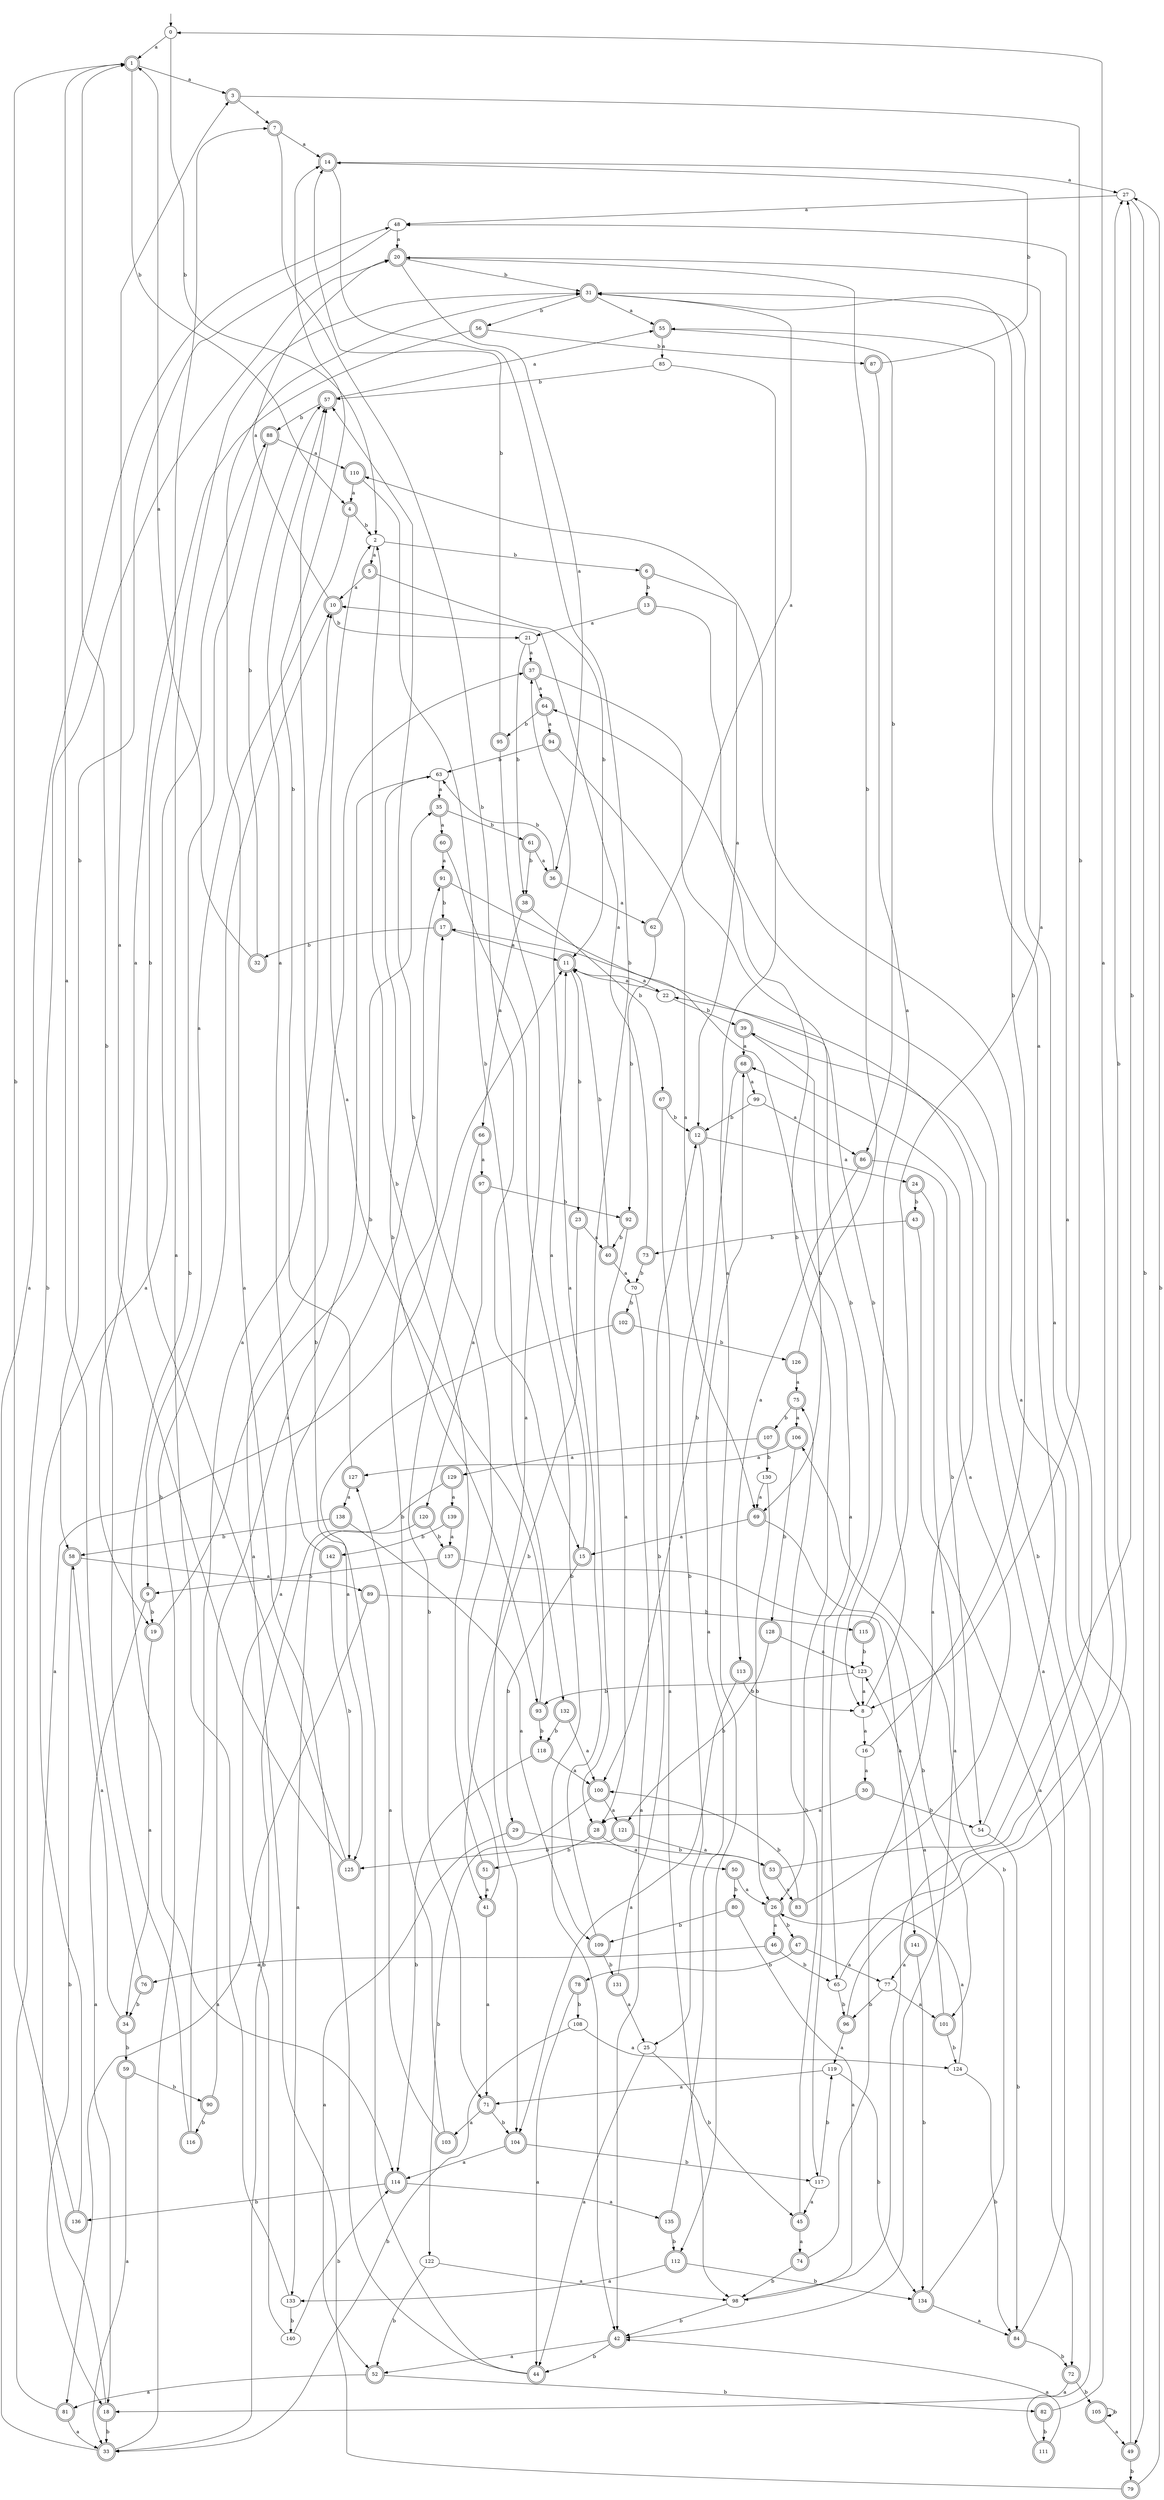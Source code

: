 digraph RandomDFA {
  __start0 [label="", shape=none];
  __start0 -> 0 [label=""];
  0 [shape=circle]
  0 -> 1 [label="a"]
  0 -> 2 [label="b"]
  1 [shape=doublecircle]
  1 -> 3 [label="a"]
  1 -> 4 [label="b"]
  2
  2 -> 5 [label="a"]
  2 -> 6 [label="b"]
  3 [shape=doublecircle]
  3 -> 7 [label="a"]
  3 -> 8 [label="b"]
  4 [shape=doublecircle]
  4 -> 9 [label="a"]
  4 -> 2 [label="b"]
  5 [shape=doublecircle]
  5 -> 10 [label="a"]
  5 -> 11 [label="b"]
  6 [shape=doublecircle]
  6 -> 12 [label="a"]
  6 -> 13 [label="b"]
  7 [shape=doublecircle]
  7 -> 14 [label="a"]
  7 -> 15 [label="b"]
  8
  8 -> 16 [label="a"]
  8 -> 17 [label="b"]
  9 [shape=doublecircle]
  9 -> 18 [label="a"]
  9 -> 19 [label="b"]
  10 [shape=doublecircle]
  10 -> 20 [label="a"]
  10 -> 21 [label="b"]
  11 [shape=doublecircle]
  11 -> 22 [label="a"]
  11 -> 23 [label="b"]
  12 [shape=doublecircle]
  12 -> 24 [label="a"]
  12 -> 25 [label="b"]
  13 [shape=doublecircle]
  13 -> 21 [label="a"]
  13 -> 26 [label="b"]
  14 [shape=doublecircle]
  14 -> 27 [label="a"]
  14 -> 28 [label="b"]
  15 [shape=doublecircle]
  15 -> 11 [label="a"]
  15 -> 29 [label="b"]
  16
  16 -> 30 [label="a"]
  16 -> 31 [label="b"]
  17 [shape=doublecircle]
  17 -> 11 [label="a"]
  17 -> 32 [label="b"]
  18 [shape=doublecircle]
  18 -> 11 [label="a"]
  18 -> 33 [label="b"]
  19 [shape=doublecircle]
  19 -> 34 [label="a"]
  19 -> 35 [label="b"]
  20 [shape=doublecircle]
  20 -> 36 [label="a"]
  20 -> 31 [label="b"]
  21
  21 -> 37 [label="a"]
  21 -> 38 [label="b"]
  22
  22 -> 11 [label="a"]
  22 -> 39 [label="b"]
  23 [shape=doublecircle]
  23 -> 40 [label="a"]
  23 -> 41 [label="b"]
  24 [shape=doublecircle]
  24 -> 42 [label="a"]
  24 -> 43 [label="b"]
  25
  25 -> 44 [label="a"]
  25 -> 45 [label="b"]
  26 [shape=doublecircle]
  26 -> 46 [label="a"]
  26 -> 47 [label="b"]
  27
  27 -> 48 [label="a"]
  27 -> 49 [label="b"]
  28 [shape=doublecircle]
  28 -> 50 [label="a"]
  28 -> 51 [label="b"]
  29 [shape=doublecircle]
  29 -> 52 [label="a"]
  29 -> 53 [label="b"]
  30 [shape=doublecircle]
  30 -> 28 [label="a"]
  30 -> 54 [label="b"]
  31 [shape=doublecircle]
  31 -> 55 [label="a"]
  31 -> 56 [label="b"]
  32 [shape=doublecircle]
  32 -> 1 [label="a"]
  32 -> 57 [label="b"]
  33 [shape=doublecircle]
  33 -> 48 [label="a"]
  33 -> 10 [label="b"]
  34 [shape=doublecircle]
  34 -> 58 [label="a"]
  34 -> 59 [label="b"]
  35 [shape=doublecircle]
  35 -> 60 [label="a"]
  35 -> 61 [label="b"]
  36 [shape=doublecircle]
  36 -> 62 [label="a"]
  36 -> 63 [label="b"]
  37 [shape=doublecircle]
  37 -> 64 [label="a"]
  37 -> 65 [label="b"]
  38 [shape=doublecircle]
  38 -> 66 [label="a"]
  38 -> 67 [label="b"]
  39 [shape=doublecircle]
  39 -> 68 [label="a"]
  39 -> 69 [label="b"]
  40 [shape=doublecircle]
  40 -> 70 [label="a"]
  40 -> 11 [label="b"]
  41 [shape=doublecircle]
  41 -> 71 [label="a"]
  41 -> 57 [label="b"]
  42 [shape=doublecircle]
  42 -> 52 [label="a"]
  42 -> 44 [label="b"]
  43 [shape=doublecircle]
  43 -> 72 [label="a"]
  43 -> 73 [label="b"]
  44 [shape=doublecircle]
  44 -> 31 [label="a"]
  44 -> 57 [label="b"]
  45 [shape=doublecircle]
  45 -> 74 [label="a"]
  45 -> 75 [label="b"]
  46 [shape=doublecircle]
  46 -> 76 [label="a"]
  46 -> 65 [label="b"]
  47 [shape=doublecircle]
  47 -> 77 [label="a"]
  47 -> 78 [label="b"]
  48
  48 -> 20 [label="a"]
  48 -> 58 [label="b"]
  49 [shape=doublecircle]
  49 -> 31 [label="a"]
  49 -> 79 [label="b"]
  50 [shape=doublecircle]
  50 -> 26 [label="a"]
  50 -> 80 [label="b"]
  51 [shape=doublecircle]
  51 -> 41 [label="a"]
  51 -> 2 [label="b"]
  52 [shape=doublecircle]
  52 -> 81 [label="a"]
  52 -> 82 [label="b"]
  53 [shape=doublecircle]
  53 -> 83 [label="a"]
  53 -> 27 [label="b"]
  54
  54 -> 55 [label="a"]
  54 -> 84 [label="b"]
  55 [shape=doublecircle]
  55 -> 85 [label="a"]
  55 -> 86 [label="b"]
  56 [shape=doublecircle]
  56 -> 19 [label="a"]
  56 -> 87 [label="b"]
  57 [shape=doublecircle]
  57 -> 55 [label="a"]
  57 -> 88 [label="b"]
  58 [shape=doublecircle]
  58 -> 89 [label="a"]
  58 -> 18 [label="b"]
  59 [shape=doublecircle]
  59 -> 33 [label="a"]
  59 -> 90 [label="b"]
  60 [shape=doublecircle]
  60 -> 91 [label="a"]
  60 -> 42 [label="b"]
  61 [shape=doublecircle]
  61 -> 36 [label="a"]
  61 -> 38 [label="b"]
  62 [shape=doublecircle]
  62 -> 31 [label="a"]
  62 -> 92 [label="b"]
  63
  63 -> 35 [label="a"]
  63 -> 93 [label="b"]
  64 [shape=doublecircle]
  64 -> 94 [label="a"]
  64 -> 95 [label="b"]
  65
  65 -> 0 [label="a"]
  65 -> 96 [label="b"]
  66 [shape=doublecircle]
  66 -> 97 [label="a"]
  66 -> 71 [label="b"]
  67 [shape=doublecircle]
  67 -> 98 [label="a"]
  67 -> 12 [label="b"]
  68 [shape=doublecircle]
  68 -> 99 [label="a"]
  68 -> 100 [label="b"]
  69 [shape=doublecircle]
  69 -> 15 [label="a"]
  69 -> 101 [label="b"]
  70
  70 -> 42 [label="a"]
  70 -> 102 [label="b"]
  71 [shape=doublecircle]
  71 -> 103 [label="a"]
  71 -> 104 [label="b"]
  72 [shape=doublecircle]
  72 -> 18 [label="a"]
  72 -> 105 [label="b"]
  73 [shape=doublecircle]
  73 -> 10 [label="a"]
  73 -> 70 [label="b"]
  74 [shape=doublecircle]
  74 -> 22 [label="a"]
  74 -> 98 [label="b"]
  75 [shape=doublecircle]
  75 -> 106 [label="a"]
  75 -> 107 [label="b"]
  76 [shape=doublecircle]
  76 -> 1 [label="a"]
  76 -> 34 [label="b"]
  77
  77 -> 101 [label="a"]
  77 -> 96 [label="b"]
  78 [shape=doublecircle]
  78 -> 44 [label="a"]
  78 -> 108 [label="b"]
  79 [shape=doublecircle]
  79 -> 37 [label="a"]
  79 -> 27 [label="b"]
  80 [shape=doublecircle]
  80 -> 98 [label="a"]
  80 -> 109 [label="b"]
  81 [shape=doublecircle]
  81 -> 33 [label="a"]
  81 -> 20 [label="b"]
  82 [shape=doublecircle]
  82 -> 110 [label="a"]
  82 -> 111 [label="b"]
  83 [shape=doublecircle]
  83 -> 68 [label="a"]
  83 -> 100 [label="b"]
  84 [shape=doublecircle]
  84 -> 39 [label="a"]
  84 -> 72 [label="b"]
  85
  85 -> 112 [label="a"]
  85 -> 57 [label="b"]
  86 [shape=doublecircle]
  86 -> 113 [label="a"]
  86 -> 54 [label="b"]
  87 [shape=doublecircle]
  87 -> 8 [label="a"]
  87 -> 14 [label="b"]
  88 [shape=doublecircle]
  88 -> 110 [label="a"]
  88 -> 114 [label="b"]
  89 [shape=doublecircle]
  89 -> 81 [label="a"]
  89 -> 115 [label="b"]
  90 [shape=doublecircle]
  90 -> 63 [label="a"]
  90 -> 116 [label="b"]
  91 [shape=doublecircle]
  91 -> 117 [label="a"]
  91 -> 17 [label="b"]
  92 [shape=doublecircle]
  92 -> 28 [label="a"]
  92 -> 40 [label="b"]
  93 [shape=doublecircle]
  93 -> 2 [label="a"]
  93 -> 118 [label="b"]
  94 [shape=doublecircle]
  94 -> 69 [label="a"]
  94 -> 63 [label="b"]
  95 [shape=doublecircle]
  95 -> 104 [label="a"]
  95 -> 14 [label="b"]
  96 [shape=doublecircle]
  96 -> 119 [label="a"]
  96 -> 27 [label="b"]
  97 [shape=doublecircle]
  97 -> 120 [label="a"]
  97 -> 92 [label="b"]
  98
  98 -> 48 [label="a"]
  98 -> 42 [label="b"]
  99
  99 -> 86 [label="a"]
  99 -> 12 [label="b"]
  100 [shape=doublecircle]
  100 -> 121 [label="a"]
  100 -> 122 [label="b"]
  101 [shape=doublecircle]
  101 -> 123 [label="a"]
  101 -> 124 [label="b"]
  102 [shape=doublecircle]
  102 -> 125 [label="a"]
  102 -> 126 [label="b"]
  103 [shape=doublecircle]
  103 -> 127 [label="a"]
  103 -> 17 [label="b"]
  104 [shape=doublecircle]
  104 -> 114 [label="a"]
  104 -> 117 [label="b"]
  105 [shape=doublecircle]
  105 -> 49 [label="a"]
  105 -> 105 [label="b"]
  106 [shape=doublecircle]
  106 -> 127 [label="a"]
  106 -> 128 [label="b"]
  107 [shape=doublecircle]
  107 -> 129 [label="a"]
  107 -> 130 [label="b"]
  108
  108 -> 124 [label="a"]
  108 -> 33 [label="b"]
  109 [shape=doublecircle]
  109 -> 37 [label="a"]
  109 -> 131 [label="b"]
  110 [shape=doublecircle]
  110 -> 4 [label="a"]
  110 -> 132 [label="b"]
  111 [shape=doublecircle]
  111 -> 42 [label="a"]
  111 -> 64 [label="b"]
  112 [shape=doublecircle]
  112 -> 133 [label="a"]
  112 -> 134 [label="b"]
  113 [shape=doublecircle]
  113 -> 104 [label="a"]
  113 -> 8 [label="b"]
  114 [shape=doublecircle]
  114 -> 135 [label="a"]
  114 -> 136 [label="b"]
  115 [shape=doublecircle]
  115 -> 20 [label="a"]
  115 -> 123 [label="b"]
  116 [shape=doublecircle]
  116 -> 10 [label="a"]
  116 -> 1 [label="b"]
  117
  117 -> 45 [label="a"]
  117 -> 119 [label="b"]
  118 [shape=doublecircle]
  118 -> 100 [label="a"]
  118 -> 114 [label="b"]
  119
  119 -> 71 [label="a"]
  119 -> 134 [label="b"]
  120 [shape=doublecircle]
  120 -> 133 [label="a"]
  120 -> 137 [label="b"]
  121 [shape=doublecircle]
  121 -> 53 [label="a"]
  121 -> 125 [label="b"]
  122
  122 -> 98 [label="a"]
  122 -> 52 [label="b"]
  123
  123 -> 8 [label="a"]
  123 -> 93 [label="b"]
  124
  124 -> 26 [label="a"]
  124 -> 84 [label="b"]
  125 [shape=doublecircle]
  125 -> 3 [label="a"]
  125 -> 7 [label="b"]
  126 [shape=doublecircle]
  126 -> 75 [label="a"]
  126 -> 20 [label="b"]
  127 [shape=doublecircle]
  127 -> 138 [label="a"]
  127 -> 14 [label="b"]
  128 [shape=doublecircle]
  128 -> 123 [label="a"]
  128 -> 121 [label="b"]
  129 [shape=doublecircle]
  129 -> 139 [label="a"]
  129 -> 33 [label="b"]
  130
  130 -> 69 [label="a"]
  130 -> 26 [label="b"]
  131 [shape=doublecircle]
  131 -> 25 [label="a"]
  131 -> 12 [label="b"]
  132 [shape=doublecircle]
  132 -> 100 [label="a"]
  132 -> 118 [label="b"]
  133
  133 -> 31 [label="a"]
  133 -> 140 [label="b"]
  134 [shape=doublecircle]
  134 -> 84 [label="a"]
  134 -> 106 [label="b"]
  135 [shape=doublecircle]
  135 -> 68 [label="a"]
  135 -> 112 [label="b"]
  136 [shape=doublecircle]
  136 -> 88 [label="a"]
  136 -> 1 [label="b"]
  137 [shape=doublecircle]
  137 -> 141 [label="a"]
  137 -> 9 [label="b"]
  138 [shape=doublecircle]
  138 -> 109 [label="a"]
  138 -> 58 [label="b"]
  139 [shape=doublecircle]
  139 -> 137 [label="a"]
  139 -> 142 [label="b"]
  140
  140 -> 91 [label="a"]
  140 -> 114 [label="b"]
  141 [shape=doublecircle]
  141 -> 77 [label="a"]
  141 -> 134 [label="b"]
  142 [shape=doublecircle]
  142 -> 57 [label="a"]
  142 -> 125 [label="b"]
}
